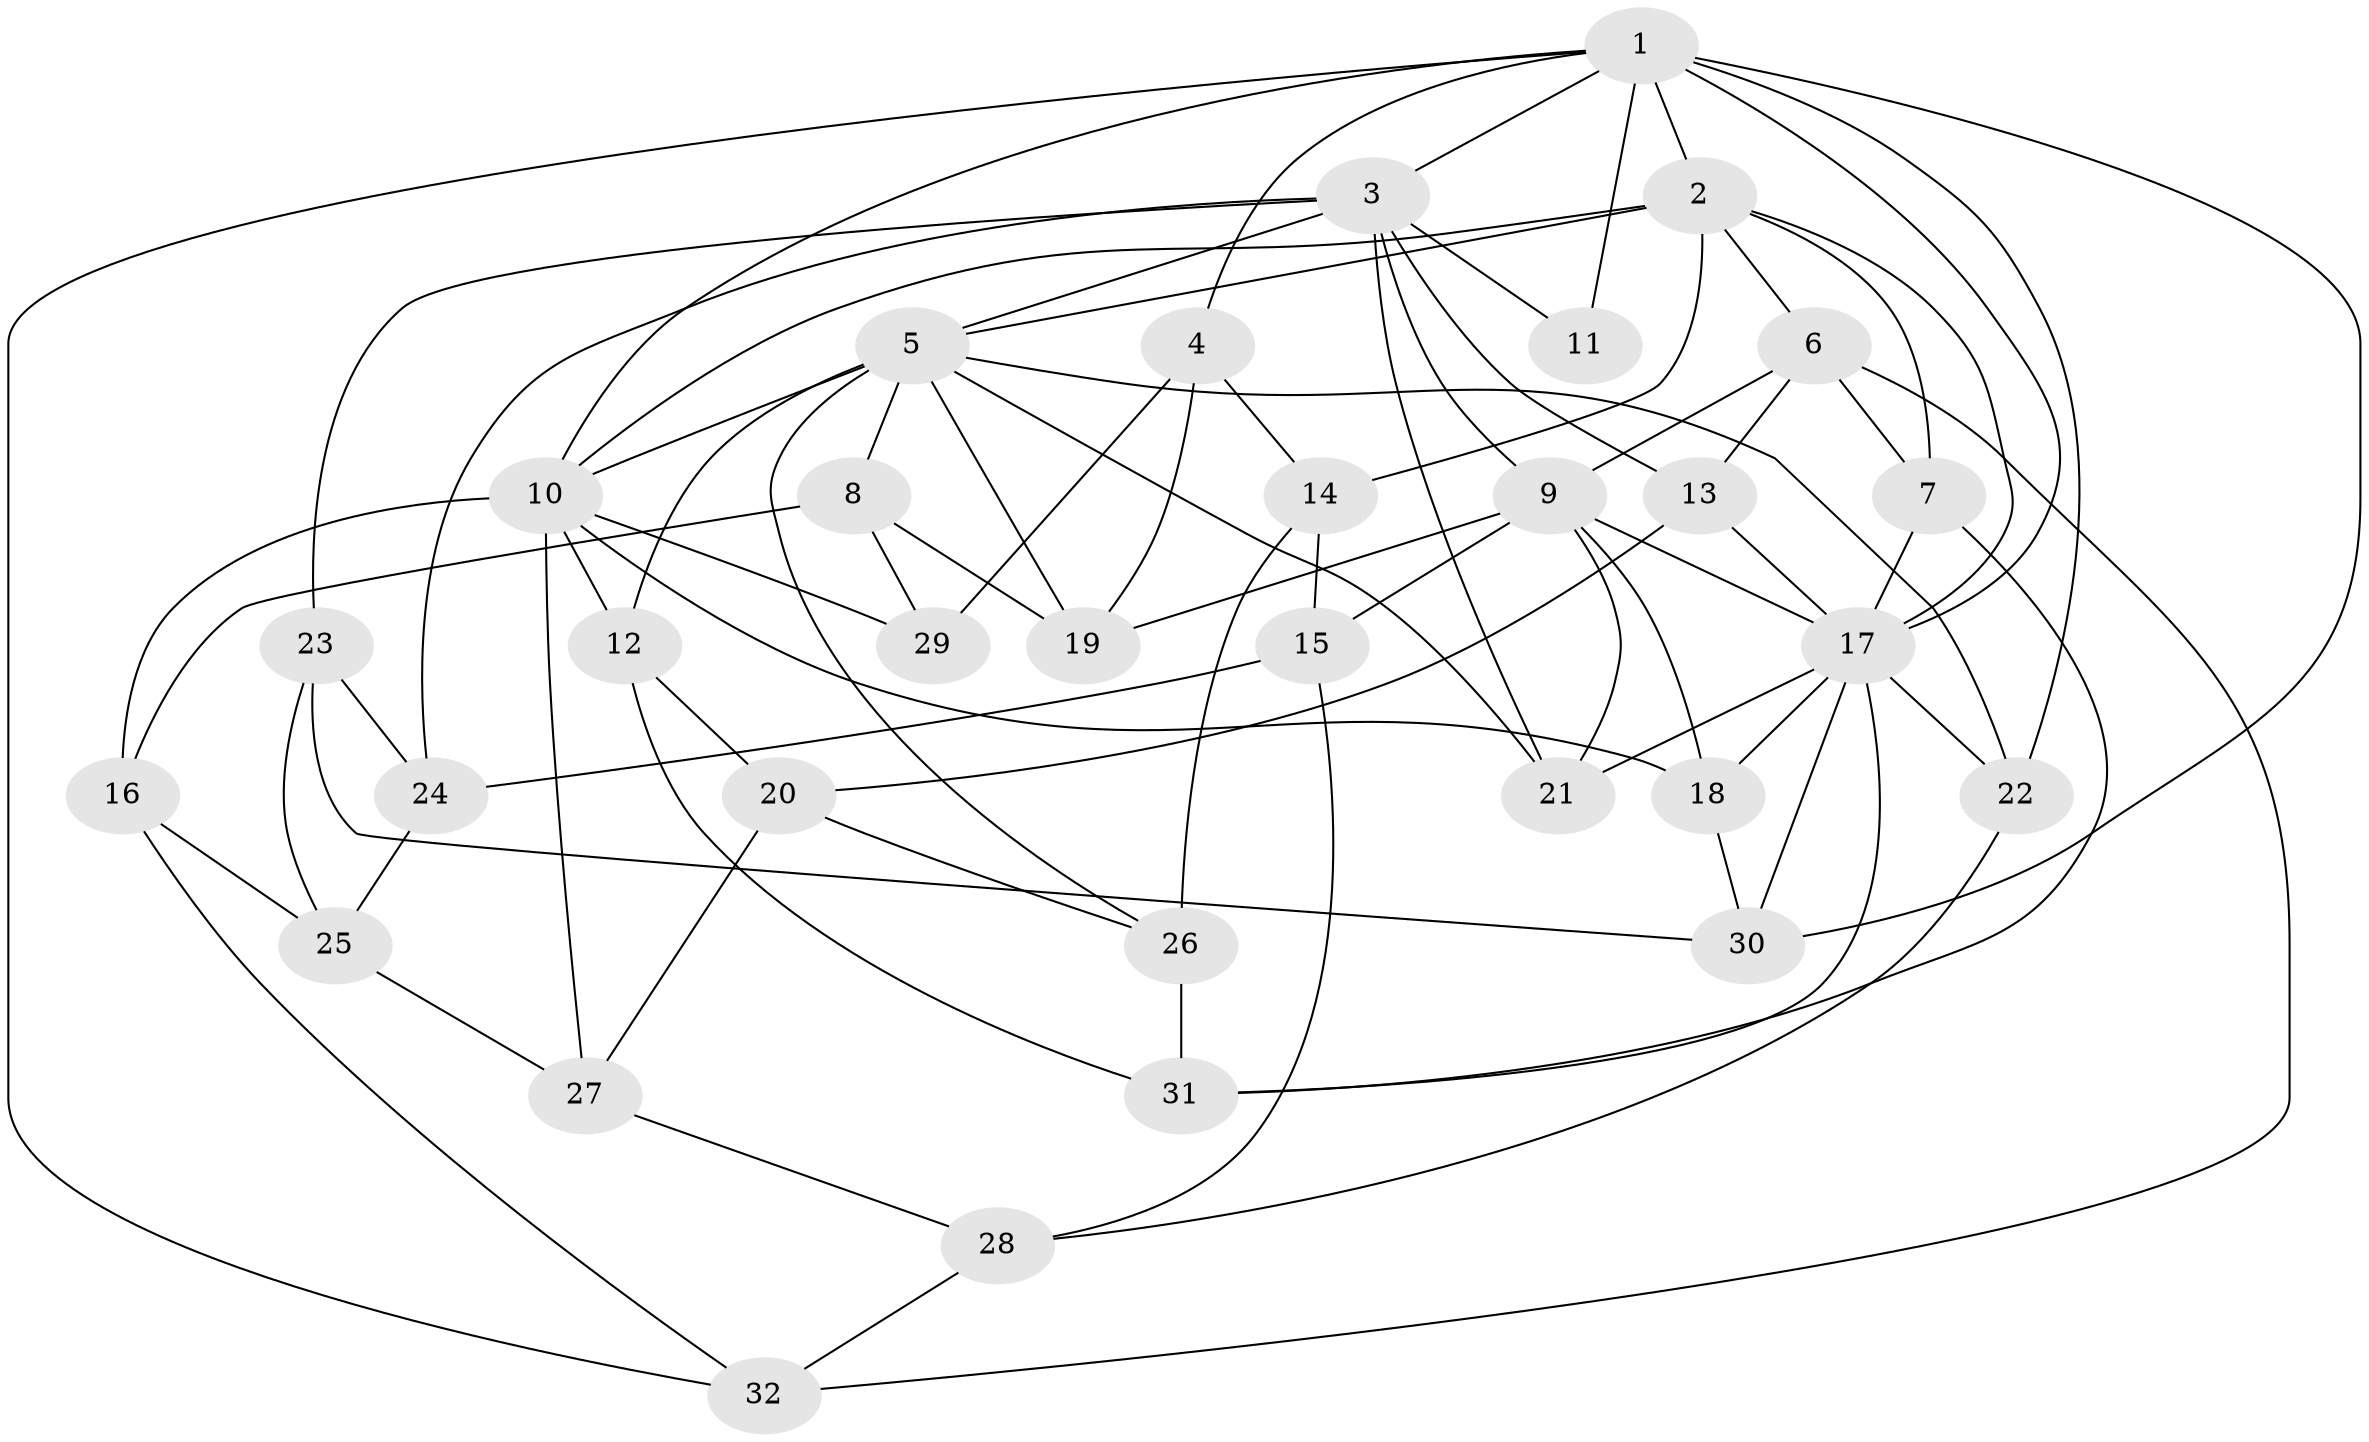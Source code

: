 // original degree distribution, {4: 1.0}
// Generated by graph-tools (version 1.1) at 2025/37/03/09/25 02:37:47]
// undirected, 32 vertices, 78 edges
graph export_dot {
graph [start="1"]
  node [color=gray90,style=filled];
  1;
  2;
  3;
  4;
  5;
  6;
  7;
  8;
  9;
  10;
  11;
  12;
  13;
  14;
  15;
  16;
  17;
  18;
  19;
  20;
  21;
  22;
  23;
  24;
  25;
  26;
  27;
  28;
  29;
  30;
  31;
  32;
  1 -- 2 [weight=3.0];
  1 -- 3 [weight=1.0];
  1 -- 4 [weight=1.0];
  1 -- 10 [weight=1.0];
  1 -- 11 [weight=2.0];
  1 -- 17 [weight=1.0];
  1 -- 22 [weight=1.0];
  1 -- 30 [weight=1.0];
  1 -- 32 [weight=1.0];
  2 -- 5 [weight=1.0];
  2 -- 6 [weight=1.0];
  2 -- 7 [weight=1.0];
  2 -- 10 [weight=2.0];
  2 -- 14 [weight=1.0];
  2 -- 17 [weight=1.0];
  3 -- 5 [weight=2.0];
  3 -- 9 [weight=1.0];
  3 -- 11 [weight=2.0];
  3 -- 13 [weight=1.0];
  3 -- 21 [weight=1.0];
  3 -- 23 [weight=1.0];
  3 -- 24 [weight=1.0];
  4 -- 14 [weight=1.0];
  4 -- 19 [weight=1.0];
  4 -- 29 [weight=1.0];
  5 -- 8 [weight=1.0];
  5 -- 10 [weight=2.0];
  5 -- 12 [weight=2.0];
  5 -- 19 [weight=1.0];
  5 -- 21 [weight=1.0];
  5 -- 22 [weight=1.0];
  5 -- 26 [weight=1.0];
  6 -- 7 [weight=1.0];
  6 -- 9 [weight=2.0];
  6 -- 13 [weight=1.0];
  6 -- 32 [weight=1.0];
  7 -- 17 [weight=1.0];
  7 -- 31 [weight=1.0];
  8 -- 16 [weight=1.0];
  8 -- 19 [weight=1.0];
  8 -- 29 [weight=1.0];
  9 -- 15 [weight=1.0];
  9 -- 17 [weight=1.0];
  9 -- 18 [weight=3.0];
  9 -- 19 [weight=1.0];
  9 -- 21 [weight=1.0];
  10 -- 12 [weight=2.0];
  10 -- 16 [weight=1.0];
  10 -- 18 [weight=1.0];
  10 -- 27 [weight=1.0];
  10 -- 29 [weight=2.0];
  12 -- 20 [weight=1.0];
  12 -- 31 [weight=1.0];
  13 -- 17 [weight=1.0];
  13 -- 20 [weight=1.0];
  14 -- 15 [weight=1.0];
  14 -- 26 [weight=1.0];
  15 -- 24 [weight=1.0];
  15 -- 28 [weight=1.0];
  16 -- 25 [weight=1.0];
  16 -- 32 [weight=1.0];
  17 -- 18 [weight=1.0];
  17 -- 21 [weight=1.0];
  17 -- 22 [weight=3.0];
  17 -- 30 [weight=1.0];
  17 -- 31 [weight=1.0];
  18 -- 30 [weight=1.0];
  20 -- 26 [weight=1.0];
  20 -- 27 [weight=1.0];
  22 -- 28 [weight=1.0];
  23 -- 24 [weight=1.0];
  23 -- 25 [weight=1.0];
  23 -- 30 [weight=1.0];
  24 -- 25 [weight=1.0];
  25 -- 27 [weight=1.0];
  26 -- 31 [weight=1.0];
  27 -- 28 [weight=1.0];
  28 -- 32 [weight=1.0];
}

